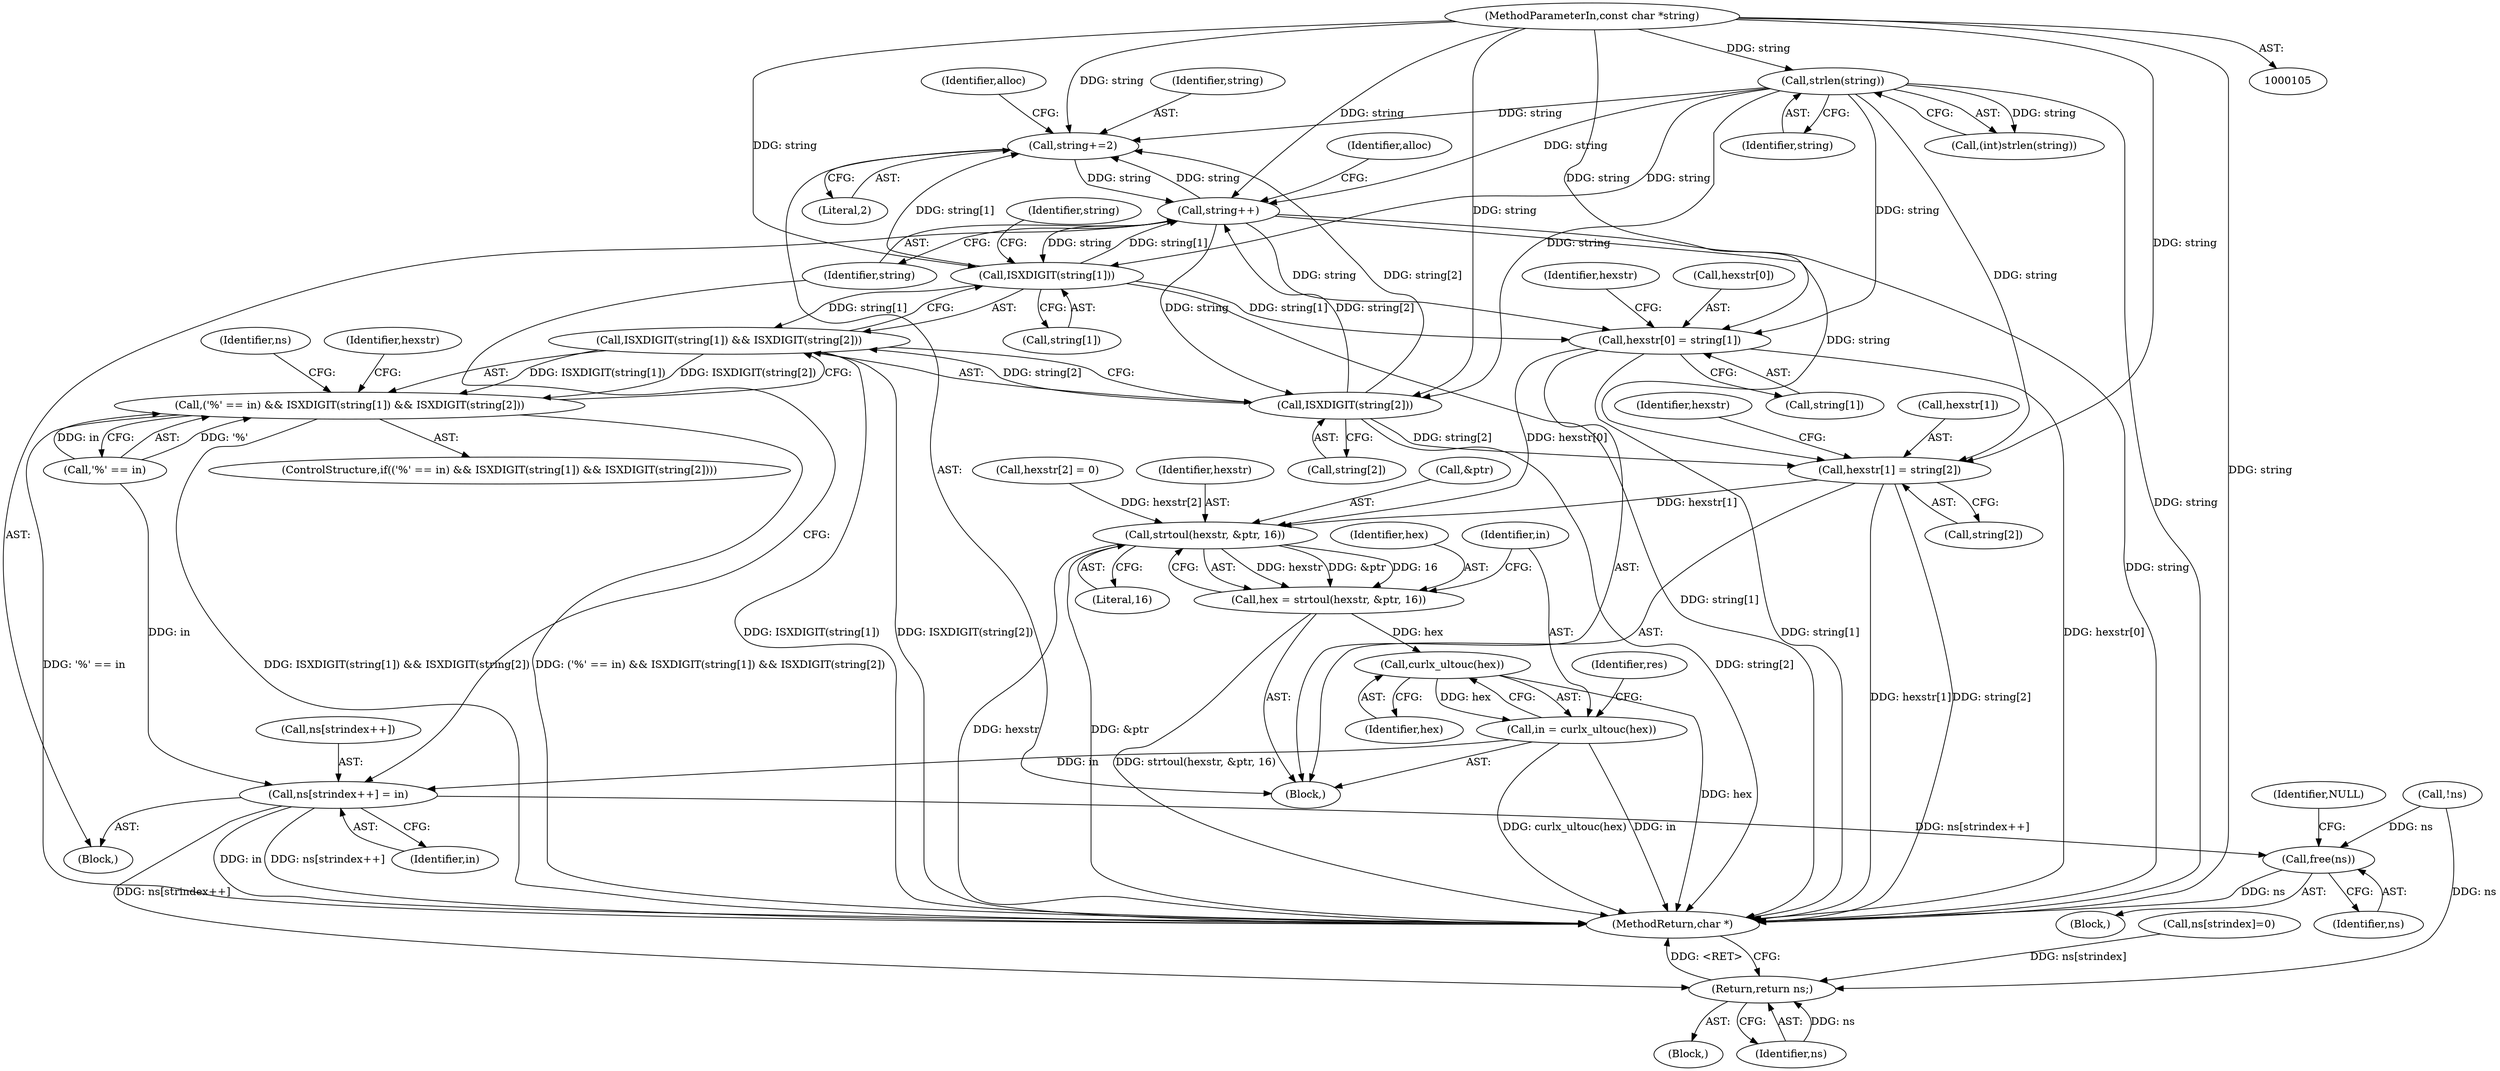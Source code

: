 digraph "1_curl_75ca568fa1c19de4c5358fed246686de8467c238_0@pointer" {
"1000211" [label="(Call,string+=2)"];
"1000120" [label="(Call,strlen(string))"];
"1000107" [label="(MethodParameterIn,const char *string)"];
"1000223" [label="(Call,string++)"];
"1000156" [label="(Call,ISXDIGIT(string[1]))"];
"1000211" [label="(Call,string+=2)"];
"1000160" [label="(Call,ISXDIGIT(string[2]))"];
"1000155" [label="(Call,ISXDIGIT(string[1]) && ISXDIGIT(string[2]))"];
"1000151" [label="(Call,('%' == in) && ISXDIGIT(string[1]) && ISXDIGIT(string[2]))"];
"1000167" [label="(Call,hexstr[0] = string[1])"];
"1000188" [label="(Call,strtoul(hexstr, &ptr, 16))"];
"1000186" [label="(Call,hex = strtoul(hexstr, &ptr, 16))"];
"1000195" [label="(Call,curlx_ultouc(hex))"];
"1000193" [label="(Call,in = curlx_ultouc(hex))"];
"1000217" [label="(Call,ns[strindex++] = in)"];
"1000207" [label="(Call,free(ns))"];
"1000236" [label="(Return,return ns;)"];
"1000174" [label="(Call,hexstr[1] = string[2])"];
"1000150" [label="(ControlStructure,if(('%' == in) && ISXDIGIT(string[1]) && ISXDIGIT(string[2])))"];
"1000198" [label="(Identifier,res)"];
"1000167" [label="(Call,hexstr[0] = string[1])"];
"1000178" [label="(Call,string[2])"];
"1000136" [label="(Call,!ns)"];
"1000174" [label="(Call,hexstr[1] = string[2])"];
"1000161" [label="(Call,string[2])"];
"1000155" [label="(Call,ISXDIGIT(string[1]) && ISXDIGIT(string[2]))"];
"1000223" [label="(Call,string++)"];
"1000195" [label="(Call,curlx_ultouc(hex))"];
"1000175" [label="(Call,hexstr[1])"];
"1000181" [label="(Call,hexstr[2] = 0)"];
"1000110" [label="(Block,)"];
"1000213" [label="(Literal,2)"];
"1000186" [label="(Call,hex = strtoul(hexstr, &ptr, 16))"];
"1000219" [label="(Identifier,ns)"];
"1000196" [label="(Identifier,hex)"];
"1000237" [label="(Identifier,ns)"];
"1000211" [label="(Call,string+=2)"];
"1000188" [label="(Call,strtoul(hexstr, &ptr, 16))"];
"1000192" [label="(Literal,16)"];
"1000171" [label="(Call,string[1])"];
"1000176" [label="(Identifier,hexstr)"];
"1000210" [label="(Identifier,NULL)"];
"1000238" [label="(MethodReturn,char *)"];
"1000225" [label="(Call,ns[strindex]=0)"];
"1000118" [label="(Call,(int)strlen(string))"];
"1000189" [label="(Identifier,hexstr)"];
"1000212" [label="(Identifier,string)"];
"1000222" [label="(Identifier,in)"];
"1000183" [label="(Identifier,hexstr)"];
"1000156" [label="(Call,ISXDIGIT(string[1]))"];
"1000143" [label="(Identifier,alloc)"];
"1000193" [label="(Call,in = curlx_ultouc(hex))"];
"1000157" [label="(Call,string[1])"];
"1000121" [label="(Identifier,string)"];
"1000217" [label="(Call,ns[strindex++] = in)"];
"1000236" [label="(Return,return ns;)"];
"1000187" [label="(Identifier,hex)"];
"1000151" [label="(Call,('%' == in) && ISXDIGIT(string[1]) && ISXDIGIT(string[2]))"];
"1000215" [label="(Identifier,alloc)"];
"1000152" [label="(Call,'%' == in)"];
"1000218" [label="(Call,ns[strindex++])"];
"1000162" [label="(Identifier,string)"];
"1000208" [label="(Identifier,ns)"];
"1000168" [label="(Call,hexstr[0])"];
"1000107" [label="(MethodParameterIn,const char *string)"];
"1000206" [label="(Block,)"];
"1000160" [label="(Call,ISXDIGIT(string[2]))"];
"1000190" [label="(Call,&ptr)"];
"1000207" [label="(Call,free(ns))"];
"1000164" [label="(Block,)"];
"1000120" [label="(Call,strlen(string))"];
"1000169" [label="(Identifier,hexstr)"];
"1000224" [label="(Identifier,string)"];
"1000194" [label="(Identifier,in)"];
"1000145" [label="(Block,)"];
"1000211" -> "1000164"  [label="AST: "];
"1000211" -> "1000213"  [label="CFG: "];
"1000212" -> "1000211"  [label="AST: "];
"1000213" -> "1000211"  [label="AST: "];
"1000215" -> "1000211"  [label="CFG: "];
"1000120" -> "1000211"  [label="DDG: string"];
"1000223" -> "1000211"  [label="DDG: string"];
"1000107" -> "1000211"  [label="DDG: string"];
"1000160" -> "1000211"  [label="DDG: string[2]"];
"1000156" -> "1000211"  [label="DDG: string[1]"];
"1000211" -> "1000223"  [label="DDG: string"];
"1000120" -> "1000118"  [label="AST: "];
"1000120" -> "1000121"  [label="CFG: "];
"1000121" -> "1000120"  [label="AST: "];
"1000118" -> "1000120"  [label="CFG: "];
"1000120" -> "1000238"  [label="DDG: string"];
"1000120" -> "1000118"  [label="DDG: string"];
"1000107" -> "1000120"  [label="DDG: string"];
"1000120" -> "1000156"  [label="DDG: string"];
"1000120" -> "1000160"  [label="DDG: string"];
"1000120" -> "1000167"  [label="DDG: string"];
"1000120" -> "1000174"  [label="DDG: string"];
"1000120" -> "1000223"  [label="DDG: string"];
"1000107" -> "1000105"  [label="AST: "];
"1000107" -> "1000238"  [label="DDG: string"];
"1000107" -> "1000156"  [label="DDG: string"];
"1000107" -> "1000160"  [label="DDG: string"];
"1000107" -> "1000167"  [label="DDG: string"];
"1000107" -> "1000174"  [label="DDG: string"];
"1000107" -> "1000223"  [label="DDG: string"];
"1000223" -> "1000145"  [label="AST: "];
"1000223" -> "1000224"  [label="CFG: "];
"1000224" -> "1000223"  [label="AST: "];
"1000143" -> "1000223"  [label="CFG: "];
"1000223" -> "1000238"  [label="DDG: string"];
"1000223" -> "1000156"  [label="DDG: string"];
"1000223" -> "1000160"  [label="DDG: string"];
"1000223" -> "1000167"  [label="DDG: string"];
"1000223" -> "1000174"  [label="DDG: string"];
"1000156" -> "1000223"  [label="DDG: string[1]"];
"1000160" -> "1000223"  [label="DDG: string[2]"];
"1000156" -> "1000155"  [label="AST: "];
"1000156" -> "1000157"  [label="CFG: "];
"1000157" -> "1000156"  [label="AST: "];
"1000162" -> "1000156"  [label="CFG: "];
"1000155" -> "1000156"  [label="CFG: "];
"1000156" -> "1000238"  [label="DDG: string[1]"];
"1000156" -> "1000155"  [label="DDG: string[1]"];
"1000156" -> "1000167"  [label="DDG: string[1]"];
"1000160" -> "1000155"  [label="AST: "];
"1000160" -> "1000161"  [label="CFG: "];
"1000161" -> "1000160"  [label="AST: "];
"1000155" -> "1000160"  [label="CFG: "];
"1000160" -> "1000238"  [label="DDG: string[2]"];
"1000160" -> "1000155"  [label="DDG: string[2]"];
"1000160" -> "1000174"  [label="DDG: string[2]"];
"1000155" -> "1000151"  [label="AST: "];
"1000151" -> "1000155"  [label="CFG: "];
"1000155" -> "1000238"  [label="DDG: ISXDIGIT(string[1])"];
"1000155" -> "1000238"  [label="DDG: ISXDIGIT(string[2])"];
"1000155" -> "1000151"  [label="DDG: ISXDIGIT(string[1])"];
"1000155" -> "1000151"  [label="DDG: ISXDIGIT(string[2])"];
"1000151" -> "1000150"  [label="AST: "];
"1000151" -> "1000152"  [label="CFG: "];
"1000152" -> "1000151"  [label="AST: "];
"1000169" -> "1000151"  [label="CFG: "];
"1000219" -> "1000151"  [label="CFG: "];
"1000151" -> "1000238"  [label="DDG: ('%' == in) && ISXDIGIT(string[1]) && ISXDIGIT(string[2])"];
"1000151" -> "1000238"  [label="DDG: '%' == in"];
"1000151" -> "1000238"  [label="DDG: ISXDIGIT(string[1]) && ISXDIGIT(string[2])"];
"1000152" -> "1000151"  [label="DDG: '%'"];
"1000152" -> "1000151"  [label="DDG: in"];
"1000167" -> "1000164"  [label="AST: "];
"1000167" -> "1000171"  [label="CFG: "];
"1000168" -> "1000167"  [label="AST: "];
"1000171" -> "1000167"  [label="AST: "];
"1000176" -> "1000167"  [label="CFG: "];
"1000167" -> "1000238"  [label="DDG: hexstr[0]"];
"1000167" -> "1000238"  [label="DDG: string[1]"];
"1000167" -> "1000188"  [label="DDG: hexstr[0]"];
"1000188" -> "1000186"  [label="AST: "];
"1000188" -> "1000192"  [label="CFG: "];
"1000189" -> "1000188"  [label="AST: "];
"1000190" -> "1000188"  [label="AST: "];
"1000192" -> "1000188"  [label="AST: "];
"1000186" -> "1000188"  [label="CFG: "];
"1000188" -> "1000238"  [label="DDG: &ptr"];
"1000188" -> "1000238"  [label="DDG: hexstr"];
"1000188" -> "1000186"  [label="DDG: hexstr"];
"1000188" -> "1000186"  [label="DDG: &ptr"];
"1000188" -> "1000186"  [label="DDG: 16"];
"1000181" -> "1000188"  [label="DDG: hexstr[2]"];
"1000174" -> "1000188"  [label="DDG: hexstr[1]"];
"1000186" -> "1000164"  [label="AST: "];
"1000187" -> "1000186"  [label="AST: "];
"1000194" -> "1000186"  [label="CFG: "];
"1000186" -> "1000238"  [label="DDG: strtoul(hexstr, &ptr, 16)"];
"1000186" -> "1000195"  [label="DDG: hex"];
"1000195" -> "1000193"  [label="AST: "];
"1000195" -> "1000196"  [label="CFG: "];
"1000196" -> "1000195"  [label="AST: "];
"1000193" -> "1000195"  [label="CFG: "];
"1000195" -> "1000238"  [label="DDG: hex"];
"1000195" -> "1000193"  [label="DDG: hex"];
"1000193" -> "1000164"  [label="AST: "];
"1000194" -> "1000193"  [label="AST: "];
"1000198" -> "1000193"  [label="CFG: "];
"1000193" -> "1000238"  [label="DDG: in"];
"1000193" -> "1000238"  [label="DDG: curlx_ultouc(hex)"];
"1000193" -> "1000217"  [label="DDG: in"];
"1000217" -> "1000145"  [label="AST: "];
"1000217" -> "1000222"  [label="CFG: "];
"1000218" -> "1000217"  [label="AST: "];
"1000222" -> "1000217"  [label="AST: "];
"1000224" -> "1000217"  [label="CFG: "];
"1000217" -> "1000238"  [label="DDG: ns[strindex++]"];
"1000217" -> "1000238"  [label="DDG: in"];
"1000217" -> "1000207"  [label="DDG: ns[strindex++]"];
"1000152" -> "1000217"  [label="DDG: in"];
"1000217" -> "1000236"  [label="DDG: ns[strindex++]"];
"1000207" -> "1000206"  [label="AST: "];
"1000207" -> "1000208"  [label="CFG: "];
"1000208" -> "1000207"  [label="AST: "];
"1000210" -> "1000207"  [label="CFG: "];
"1000207" -> "1000238"  [label="DDG: ns"];
"1000136" -> "1000207"  [label="DDG: ns"];
"1000236" -> "1000110"  [label="AST: "];
"1000236" -> "1000237"  [label="CFG: "];
"1000237" -> "1000236"  [label="AST: "];
"1000238" -> "1000236"  [label="CFG: "];
"1000236" -> "1000238"  [label="DDG: <RET>"];
"1000237" -> "1000236"  [label="DDG: ns"];
"1000225" -> "1000236"  [label="DDG: ns[strindex]"];
"1000136" -> "1000236"  [label="DDG: ns"];
"1000174" -> "1000164"  [label="AST: "];
"1000174" -> "1000178"  [label="CFG: "];
"1000175" -> "1000174"  [label="AST: "];
"1000178" -> "1000174"  [label="AST: "];
"1000183" -> "1000174"  [label="CFG: "];
"1000174" -> "1000238"  [label="DDG: string[2]"];
"1000174" -> "1000238"  [label="DDG: hexstr[1]"];
}
